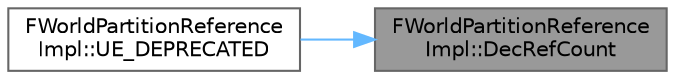 digraph "FWorldPartitionReferenceImpl::DecRefCount"
{
 // INTERACTIVE_SVG=YES
 // LATEX_PDF_SIZE
  bgcolor="transparent";
  edge [fontname=Helvetica,fontsize=10,labelfontname=Helvetica,labelfontsize=10];
  node [fontname=Helvetica,fontsize=10,shape=box,height=0.2,width=0.4];
  rankdir="RL";
  Node1 [id="Node000001",label="FWorldPartitionReference\lImpl::DecRefCount",height=0.2,width=0.4,color="gray40", fillcolor="grey60", style="filled", fontcolor="black",tooltip=" "];
  Node1 -> Node2 [id="edge1_Node000001_Node000002",dir="back",color="steelblue1",style="solid",tooltip=" "];
  Node2 [id="Node000002",label="FWorldPartitionReference\lImpl::UE_DEPRECATED",height=0.2,width=0.4,color="grey40", fillcolor="white", style="filled",URL="$d1/de8/structFWorldPartitionReferenceImpl.html#a0cf9f6a8887d9b296f66e97acdff5e05",tooltip=" "];
}
